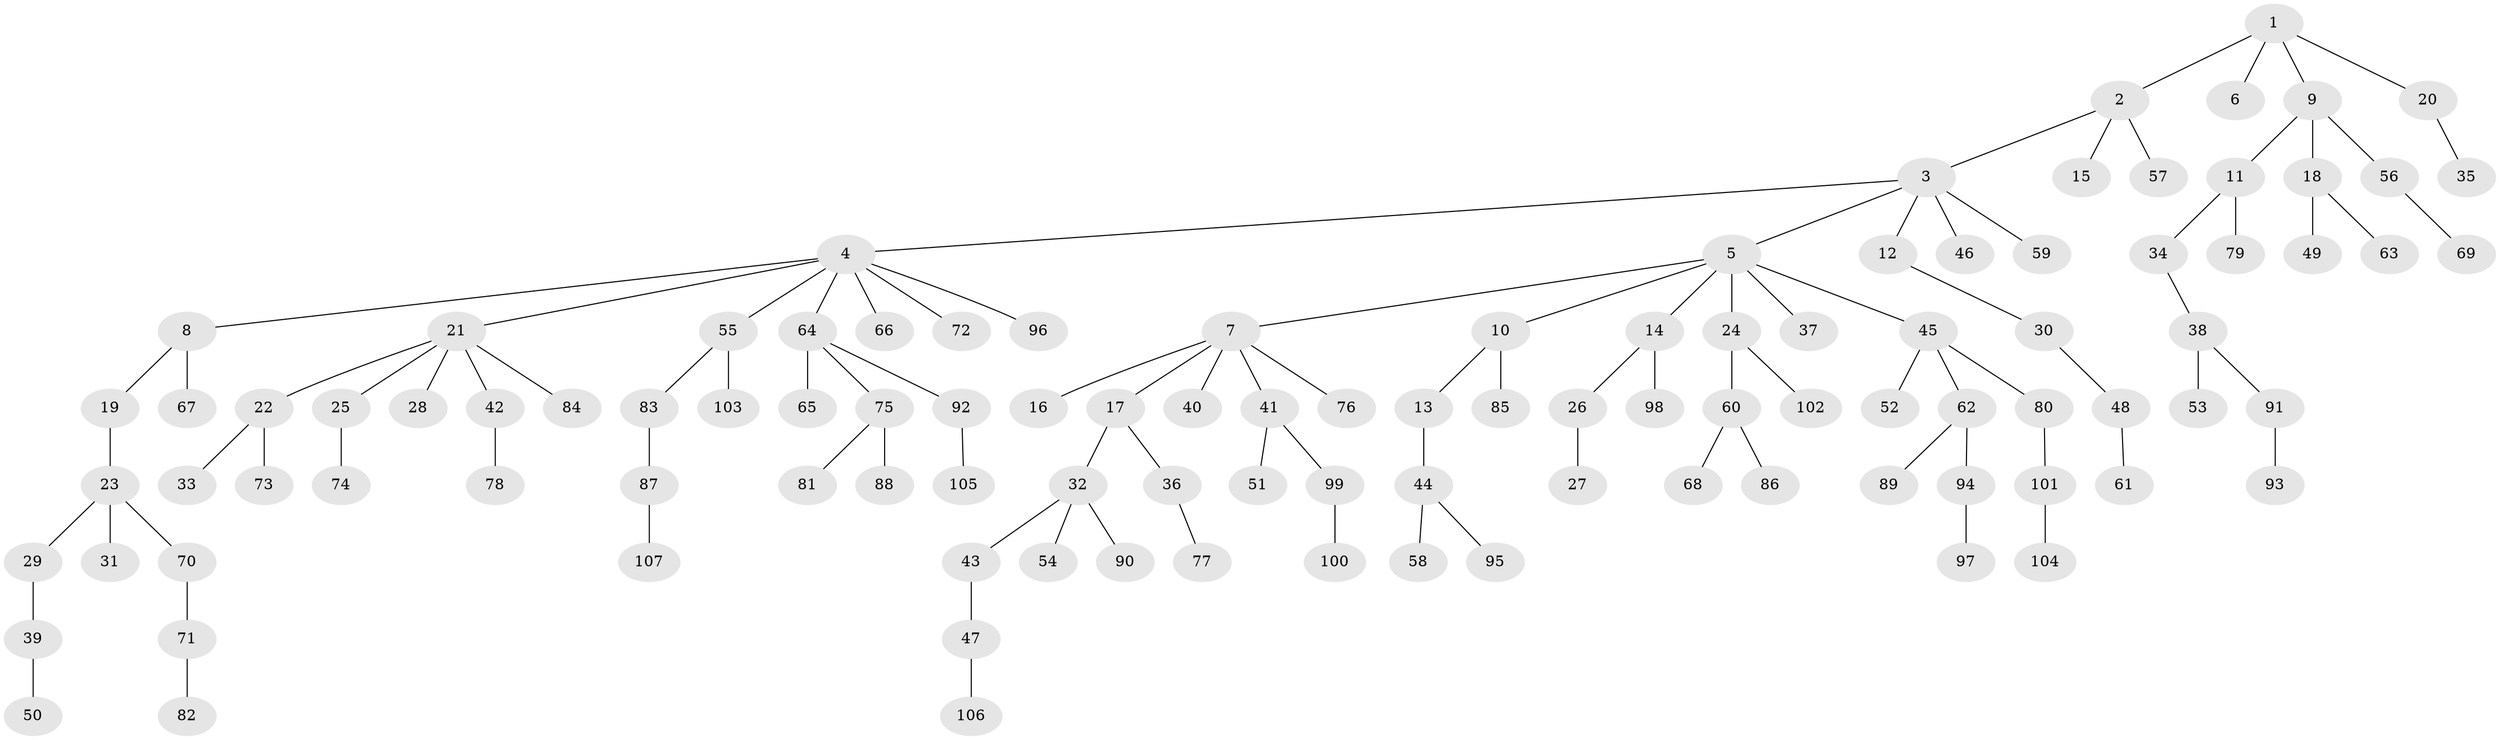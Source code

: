 // coarse degree distribution, {3: 0.16, 5: 0.02666666666666667, 7: 0.013333333333333334, 6: 0.02666666666666667, 2: 0.29333333333333333, 4: 0.013333333333333334, 1: 0.4666666666666667}
// Generated by graph-tools (version 1.1) at 2025/51/03/04/25 22:51:32]
// undirected, 107 vertices, 106 edges
graph export_dot {
  node [color=gray90,style=filled];
  1;
  2;
  3;
  4;
  5;
  6;
  7;
  8;
  9;
  10;
  11;
  12;
  13;
  14;
  15;
  16;
  17;
  18;
  19;
  20;
  21;
  22;
  23;
  24;
  25;
  26;
  27;
  28;
  29;
  30;
  31;
  32;
  33;
  34;
  35;
  36;
  37;
  38;
  39;
  40;
  41;
  42;
  43;
  44;
  45;
  46;
  47;
  48;
  49;
  50;
  51;
  52;
  53;
  54;
  55;
  56;
  57;
  58;
  59;
  60;
  61;
  62;
  63;
  64;
  65;
  66;
  67;
  68;
  69;
  70;
  71;
  72;
  73;
  74;
  75;
  76;
  77;
  78;
  79;
  80;
  81;
  82;
  83;
  84;
  85;
  86;
  87;
  88;
  89;
  90;
  91;
  92;
  93;
  94;
  95;
  96;
  97;
  98;
  99;
  100;
  101;
  102;
  103;
  104;
  105;
  106;
  107;
  1 -- 2;
  1 -- 6;
  1 -- 9;
  1 -- 20;
  2 -- 3;
  2 -- 15;
  2 -- 57;
  3 -- 4;
  3 -- 5;
  3 -- 12;
  3 -- 46;
  3 -- 59;
  4 -- 8;
  4 -- 21;
  4 -- 55;
  4 -- 64;
  4 -- 66;
  4 -- 72;
  4 -- 96;
  5 -- 7;
  5 -- 10;
  5 -- 14;
  5 -- 24;
  5 -- 37;
  5 -- 45;
  7 -- 16;
  7 -- 17;
  7 -- 40;
  7 -- 41;
  7 -- 76;
  8 -- 19;
  8 -- 67;
  9 -- 11;
  9 -- 18;
  9 -- 56;
  10 -- 13;
  10 -- 85;
  11 -- 34;
  11 -- 79;
  12 -- 30;
  13 -- 44;
  14 -- 26;
  14 -- 98;
  17 -- 32;
  17 -- 36;
  18 -- 49;
  18 -- 63;
  19 -- 23;
  20 -- 35;
  21 -- 22;
  21 -- 25;
  21 -- 28;
  21 -- 42;
  21 -- 84;
  22 -- 33;
  22 -- 73;
  23 -- 29;
  23 -- 31;
  23 -- 70;
  24 -- 60;
  24 -- 102;
  25 -- 74;
  26 -- 27;
  29 -- 39;
  30 -- 48;
  32 -- 43;
  32 -- 54;
  32 -- 90;
  34 -- 38;
  36 -- 77;
  38 -- 53;
  38 -- 91;
  39 -- 50;
  41 -- 51;
  41 -- 99;
  42 -- 78;
  43 -- 47;
  44 -- 58;
  44 -- 95;
  45 -- 52;
  45 -- 62;
  45 -- 80;
  47 -- 106;
  48 -- 61;
  55 -- 83;
  55 -- 103;
  56 -- 69;
  60 -- 68;
  60 -- 86;
  62 -- 89;
  62 -- 94;
  64 -- 65;
  64 -- 75;
  64 -- 92;
  70 -- 71;
  71 -- 82;
  75 -- 81;
  75 -- 88;
  80 -- 101;
  83 -- 87;
  87 -- 107;
  91 -- 93;
  92 -- 105;
  94 -- 97;
  99 -- 100;
  101 -- 104;
}
